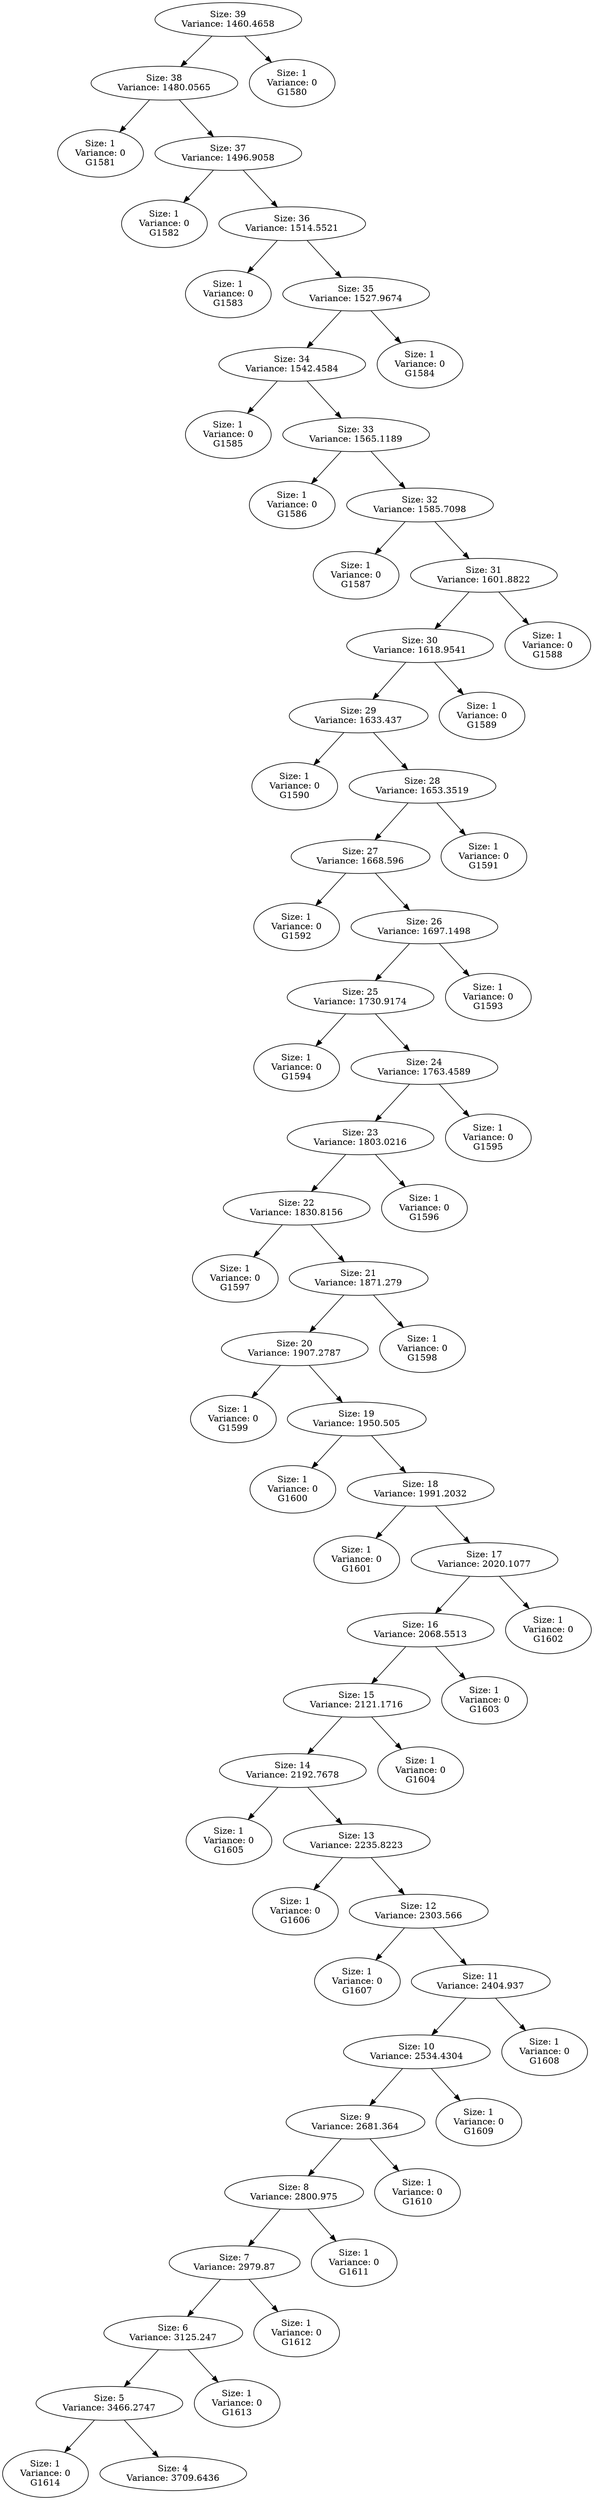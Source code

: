 DIGRAPH G {
"Size: 39\nVariance: 1460.4658" -> "Size: 38\nVariance: 1480.0565" L=0;
"Size: 39\nVariance: 1460.4658" -> "Size: 1\nVariance: 0\nG1580" L=0;
"Size: 38\nVariance: 1480.0565" -> "Size: 1\nVariance: 0\nG1581" L=1;
"Size: 38\nVariance: 1480.0565" -> "Size: 37\nVariance: 1496.9058" L=1;
"Size: 37\nVariance: 1496.9058" -> "Size: 1\nVariance: 0\nG1582" L=2;
"Size: 37\nVariance: 1496.9058" -> "Size: 36\nVariance: 1514.5521" L=2;
"Size: 36\nVariance: 1514.5521" -> "Size: 1\nVariance: 0\nG1583" L=3;
"Size: 36\nVariance: 1514.5521" -> "Size: 35\nVariance: 1527.9674" L=3;
"Size: 35\nVariance: 1527.9674" -> "Size: 34\nVariance: 1542.4584" L=4;
"Size: 35\nVariance: 1527.9674" -> "Size: 1\nVariance: 0\nG1584" L=4;
"Size: 34\nVariance: 1542.4584" -> "Size: 1\nVariance: 0\nG1585" L=5;
"Size: 34\nVariance: 1542.4584" -> "Size: 33\nVariance: 1565.1189" L=5;
"Size: 33\nVariance: 1565.1189" -> "Size: 1\nVariance: 0\nG1586" L=6;
"Size: 33\nVariance: 1565.1189" -> "Size: 32\nVariance: 1585.7098" L=6;
"Size: 32\nVariance: 1585.7098" -> "Size: 1\nVariance: 0\nG1587" L=7;
"Size: 32\nVariance: 1585.7098" -> "Size: 31\nVariance: 1601.8822" L=7;
"Size: 31\nVariance: 1601.8822" -> "Size: 30\nVariance: 1618.9541" L=8;
"Size: 31\nVariance: 1601.8822" -> "Size: 1\nVariance: 0\nG1588" L=8;
"Size: 30\nVariance: 1618.9541" -> "Size: 29\nVariance: 1633.437" L=9;
"Size: 30\nVariance: 1618.9541" -> "Size: 1\nVariance: 0\nG1589" L=9;
"Size: 29\nVariance: 1633.437" -> "Size: 1\nVariance: 0\nG1590" L=10;
"Size: 29\nVariance: 1633.437" -> "Size: 28\nVariance: 1653.3519" L=10;
"Size: 28\nVariance: 1653.3519" -> "Size: 27\nVariance: 1668.596" L=11;
"Size: 28\nVariance: 1653.3519" -> "Size: 1\nVariance: 0\nG1591" L=11;
"Size: 27\nVariance: 1668.596" -> "Size: 1\nVariance: 0\nG1592" L=12;
"Size: 27\nVariance: 1668.596" -> "Size: 26\nVariance: 1697.1498" L=12;
"Size: 26\nVariance: 1697.1498" -> "Size: 25\nVariance: 1730.9174" L=13;
"Size: 26\nVariance: 1697.1498" -> "Size: 1\nVariance: 0\nG1593" L=13;
"Size: 25\nVariance: 1730.9174" -> "Size: 1\nVariance: 0\nG1594" L=14;
"Size: 25\nVariance: 1730.9174" -> "Size: 24\nVariance: 1763.4589" L=14;
"Size: 24\nVariance: 1763.4589" -> "Size: 23\nVariance: 1803.0216" L=15;
"Size: 24\nVariance: 1763.4589" -> "Size: 1\nVariance: 0\nG1595" L=15;
"Size: 23\nVariance: 1803.0216" -> "Size: 22\nVariance: 1830.8156" L=16;
"Size: 23\nVariance: 1803.0216" -> "Size: 1\nVariance: 0\nG1596" L=16;
"Size: 22\nVariance: 1830.8156" -> "Size: 1\nVariance: 0\nG1597" L=17;
"Size: 22\nVariance: 1830.8156" -> "Size: 21\nVariance: 1871.279" L=17;
"Size: 21\nVariance: 1871.279" -> "Size: 20\nVariance: 1907.2787" L=18;
"Size: 21\nVariance: 1871.279" -> "Size: 1\nVariance: 0\nG1598" L=18;
"Size: 20\nVariance: 1907.2787" -> "Size: 1\nVariance: 0\nG1599" L=19;
"Size: 20\nVariance: 1907.2787" -> "Size: 19\nVariance: 1950.505" L=19;
"Size: 19\nVariance: 1950.505" -> "Size: 1\nVariance: 0\nG1600" L=20;
"Size: 19\nVariance: 1950.505" -> "Size: 18\nVariance: 1991.2032" L=20;
"Size: 18\nVariance: 1991.2032" -> "Size: 1\nVariance: 0\nG1601" L=21;
"Size: 18\nVariance: 1991.2032" -> "Size: 17\nVariance: 2020.1077" L=21;
"Size: 17\nVariance: 2020.1077" -> "Size: 16\nVariance: 2068.5513" L=22;
"Size: 17\nVariance: 2020.1077" -> "Size: 1\nVariance: 0\nG1602" L=22;
"Size: 16\nVariance: 2068.5513" -> "Size: 15\nVariance: 2121.1716" L=23;
"Size: 16\nVariance: 2068.5513" -> "Size: 1\nVariance: 0\nG1603" L=23;
"Size: 15\nVariance: 2121.1716" -> "Size: 14\nVariance: 2192.7678" L=24;
"Size: 15\nVariance: 2121.1716" -> "Size: 1\nVariance: 0\nG1604" L=24;
"Size: 14\nVariance: 2192.7678" -> "Size: 1\nVariance: 0\nG1605" L=25;
"Size: 14\nVariance: 2192.7678" -> "Size: 13\nVariance: 2235.8223" L=25;
"Size: 13\nVariance: 2235.8223" -> "Size: 1\nVariance: 0\nG1606" L=26;
"Size: 13\nVariance: 2235.8223" -> "Size: 12\nVariance: 2303.566" L=26;
"Size: 12\nVariance: 2303.566" -> "Size: 1\nVariance: 0\nG1607" L=27;
"Size: 12\nVariance: 2303.566" -> "Size: 11\nVariance: 2404.937" L=27;
"Size: 11\nVariance: 2404.937" -> "Size: 10\nVariance: 2534.4304" L=28;
"Size: 11\nVariance: 2404.937" -> "Size: 1\nVariance: 0\nG1608" L=28;
"Size: 10\nVariance: 2534.4304" -> "Size: 9\nVariance: 2681.364" L=29;
"Size: 10\nVariance: 2534.4304" -> "Size: 1\nVariance: 0\nG1609" L=29;
"Size: 9\nVariance: 2681.364" -> "Size: 8\nVariance: 2800.975" L=30;
"Size: 9\nVariance: 2681.364" -> "Size: 1\nVariance: 0\nG1610" L=30;
"Size: 8\nVariance: 2800.975" -> "Size: 7\nVariance: 2979.87" L=31;
"Size: 8\nVariance: 2800.975" -> "Size: 1\nVariance: 0\nG1611" L=31;
"Size: 7\nVariance: 2979.87" -> "Size: 6\nVariance: 3125.247" L=32;
"Size: 7\nVariance: 2979.87" -> "Size: 1\nVariance: 0\nG1612" L=32;
"Size: 6\nVariance: 3125.247" -> "Size: 5\nVariance: 3466.2747" L=33;
"Size: 6\nVariance: 3125.247" -> "Size: 1\nVariance: 0\nG1613" L=33;
"Size: 5\nVariance: 3466.2747" -> "Size: 1\nVariance: 0\nG1614" L=34;
"Size: 5\nVariance: 3466.2747" -> "Size: 4\nVariance: 3709.6436" L=34;
}
